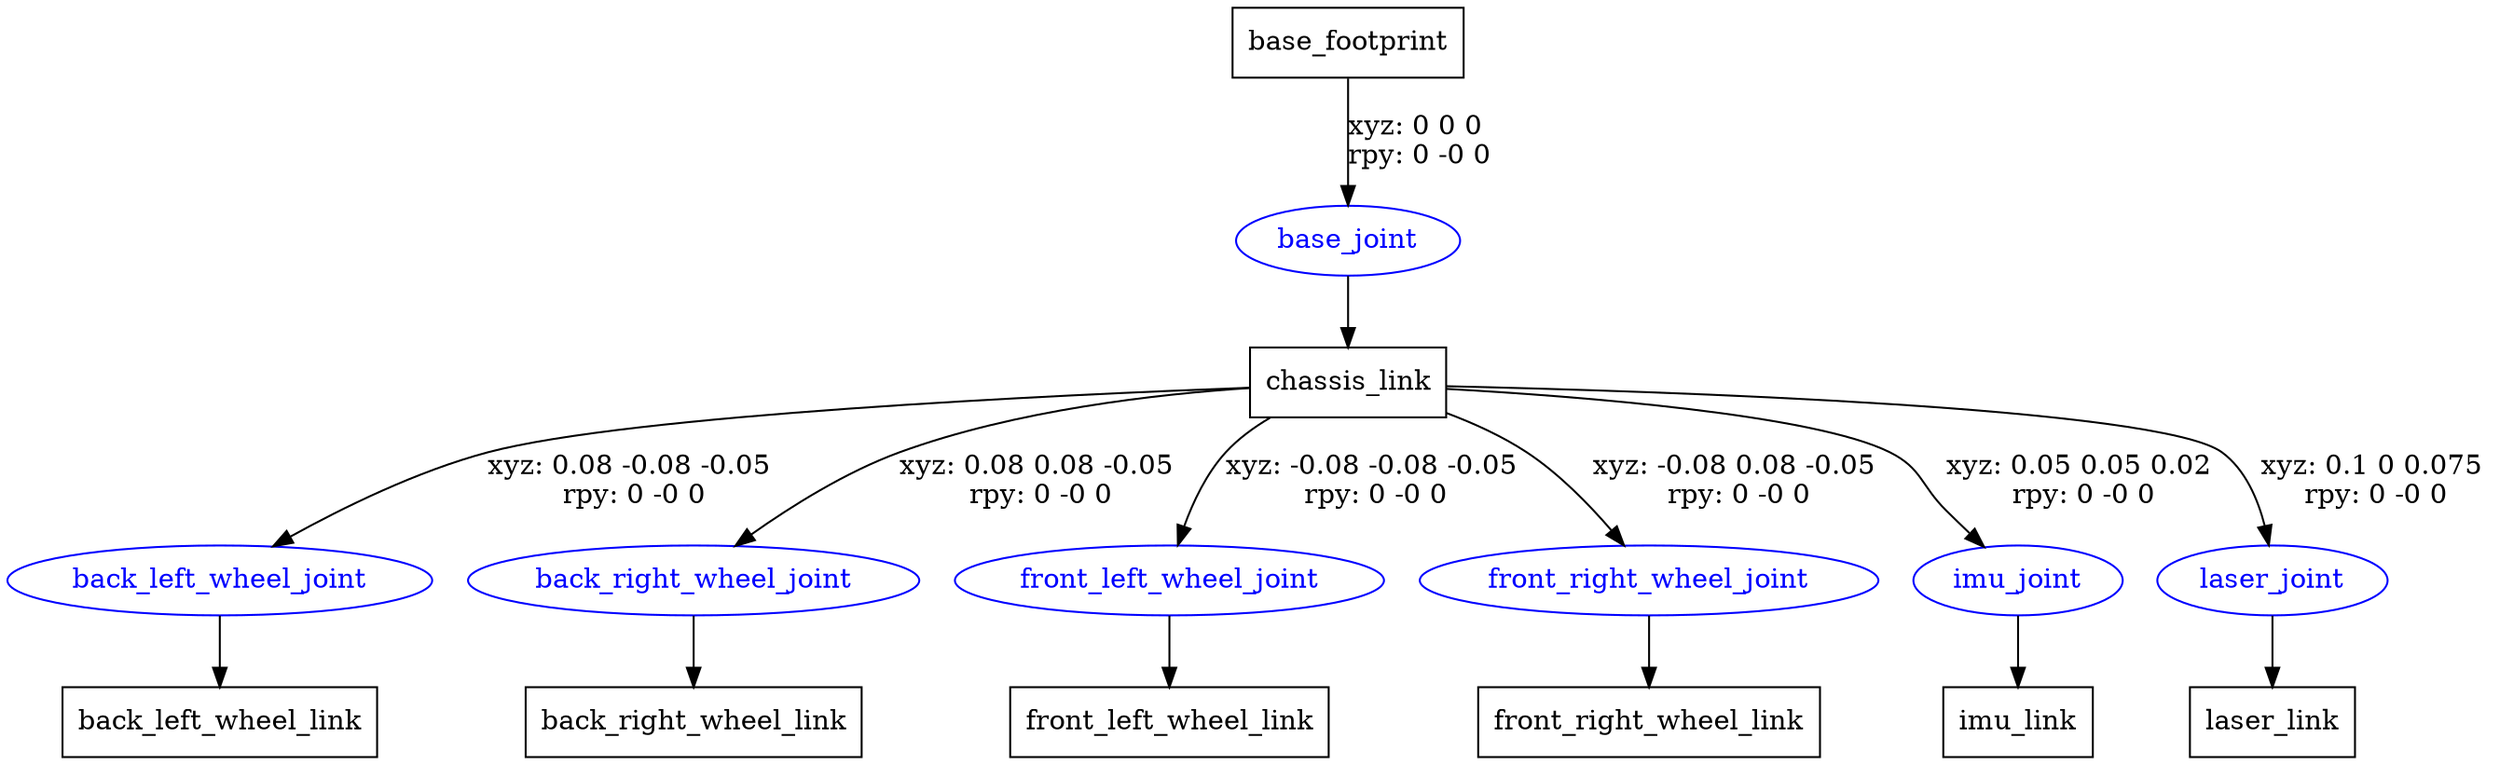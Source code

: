 digraph G {
node [shape=box];
"base_footprint" [label="base_footprint"];
"chassis_link" [label="chassis_link"];
"back_left_wheel_link" [label="back_left_wheel_link"];
"back_right_wheel_link" [label="back_right_wheel_link"];
"front_left_wheel_link" [label="front_left_wheel_link"];
"front_right_wheel_link" [label="front_right_wheel_link"];
"imu_link" [label="imu_link"];
"laser_link" [label="laser_link"];
node [shape=ellipse, color=blue, fontcolor=blue];
"base_footprint" -> "base_joint" [label="xyz: 0 0 0 \nrpy: 0 -0 0"]
"base_joint" -> "chassis_link"
"chassis_link" -> "back_left_wheel_joint" [label="xyz: 0.08 -0.08 -0.05 \nrpy: 0 -0 0"]
"back_left_wheel_joint" -> "back_left_wheel_link"
"chassis_link" -> "back_right_wheel_joint" [label="xyz: 0.08 0.08 -0.05 \nrpy: 0 -0 0"]
"back_right_wheel_joint" -> "back_right_wheel_link"
"chassis_link" -> "front_left_wheel_joint" [label="xyz: -0.08 -0.08 -0.05 \nrpy: 0 -0 0"]
"front_left_wheel_joint" -> "front_left_wheel_link"
"chassis_link" -> "front_right_wheel_joint" [label="xyz: -0.08 0.08 -0.05 \nrpy: 0 -0 0"]
"front_right_wheel_joint" -> "front_right_wheel_link"
"chassis_link" -> "imu_joint" [label="xyz: 0.05 0.05 0.02 \nrpy: 0 -0 0"]
"imu_joint" -> "imu_link"
"chassis_link" -> "laser_joint" [label="xyz: 0.1 0 0.075 \nrpy: 0 -0 0"]
"laser_joint" -> "laser_link"
}
